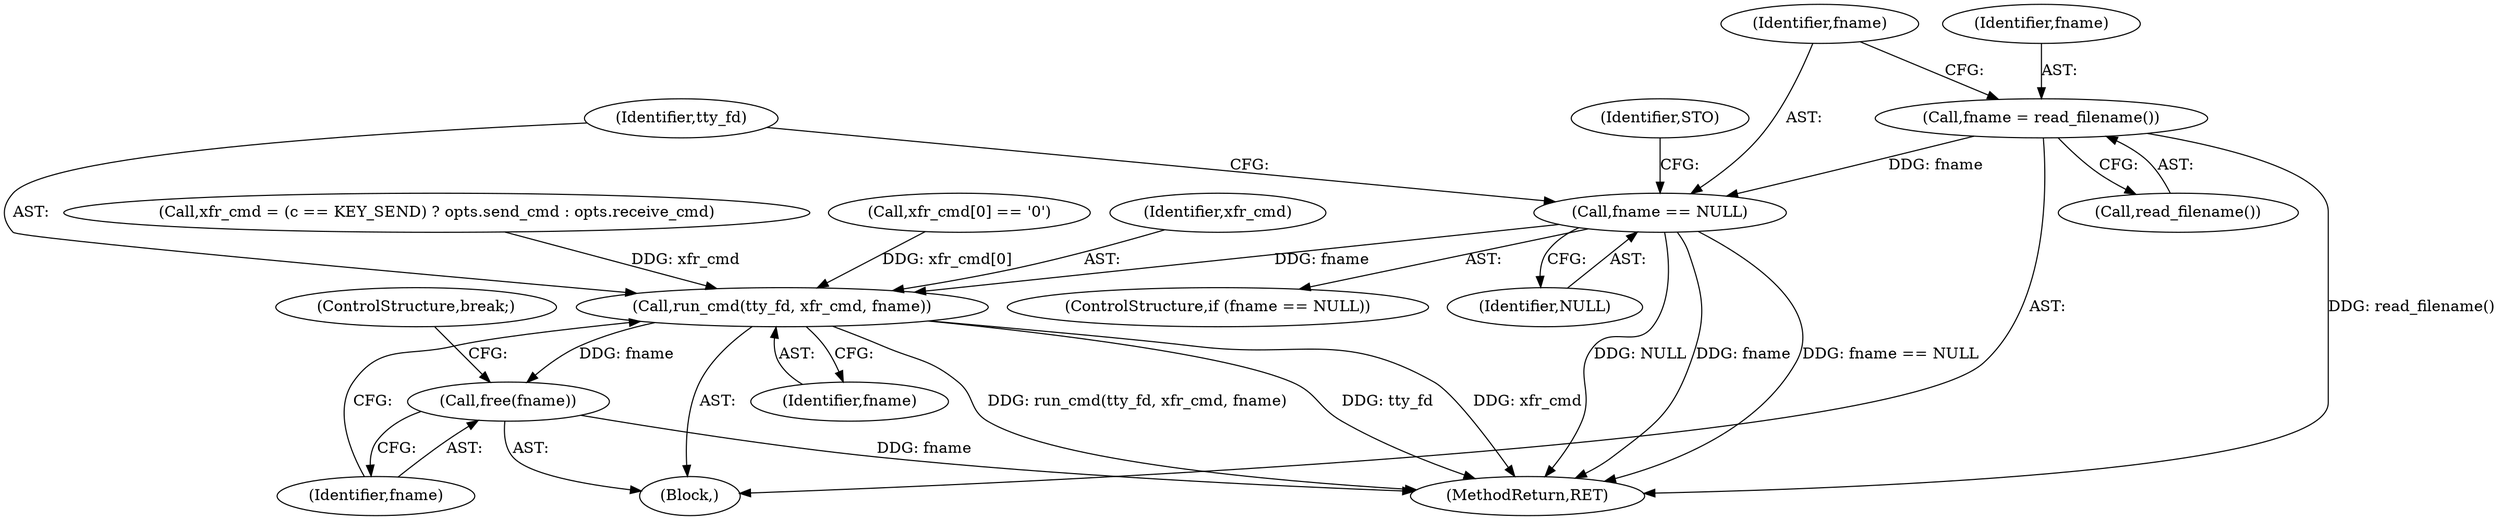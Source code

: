 digraph "0_picocom_1ebc60b20fbe9a02436d5cbbf8951714e749ddb1@API" {
"1000450" [label="(Call,fname = read_filename())"];
"1000454" [label="(Call,fname == NULL)"];
"1000462" [label="(Call,run_cmd(tty_fd, xfr_cmd, fname))"];
"1000466" [label="(Call,free(fname))"];
"1000452" [label="(Call,read_filename())"];
"1000465" [label="(Identifier,fname)"];
"1000459" [label="(Identifier,STO)"];
"1000455" [label="(Identifier,fname)"];
"1000454" [label="(Call,fname == NULL)"];
"1000462" [label="(Call,run_cmd(tty_fd, xfr_cmd, fname))"];
"1000467" [label="(Identifier,fname)"];
"1000453" [label="(ControlStructure,if (fname == NULL))"];
"1000427" [label="(Call,xfr_cmd = (c == KEY_SEND) ? opts.send_cmd : opts.receive_cmd)"];
"1000440" [label="(Call,xfr_cmd[0] == '\0')"];
"1000468" [label="(ControlStructure,break;)"];
"1000450" [label="(Call,fname = read_filename())"];
"1000116" [label="(Block,)"];
"1000466" [label="(Call,free(fname))"];
"1000480" [label="(MethodReturn,RET)"];
"1000464" [label="(Identifier,xfr_cmd)"];
"1000463" [label="(Identifier,tty_fd)"];
"1000456" [label="(Identifier,NULL)"];
"1000451" [label="(Identifier,fname)"];
"1000450" -> "1000116"  [label="AST: "];
"1000450" -> "1000452"  [label="CFG: "];
"1000451" -> "1000450"  [label="AST: "];
"1000452" -> "1000450"  [label="AST: "];
"1000455" -> "1000450"  [label="CFG: "];
"1000450" -> "1000480"  [label="DDG: read_filename()"];
"1000450" -> "1000454"  [label="DDG: fname"];
"1000454" -> "1000453"  [label="AST: "];
"1000454" -> "1000456"  [label="CFG: "];
"1000455" -> "1000454"  [label="AST: "];
"1000456" -> "1000454"  [label="AST: "];
"1000459" -> "1000454"  [label="CFG: "];
"1000463" -> "1000454"  [label="CFG: "];
"1000454" -> "1000480"  [label="DDG: fname"];
"1000454" -> "1000480"  [label="DDG: fname == NULL"];
"1000454" -> "1000480"  [label="DDG: NULL"];
"1000454" -> "1000462"  [label="DDG: fname"];
"1000462" -> "1000116"  [label="AST: "];
"1000462" -> "1000465"  [label="CFG: "];
"1000463" -> "1000462"  [label="AST: "];
"1000464" -> "1000462"  [label="AST: "];
"1000465" -> "1000462"  [label="AST: "];
"1000467" -> "1000462"  [label="CFG: "];
"1000462" -> "1000480"  [label="DDG: tty_fd"];
"1000462" -> "1000480"  [label="DDG: xfr_cmd"];
"1000462" -> "1000480"  [label="DDG: run_cmd(tty_fd, xfr_cmd, fname)"];
"1000427" -> "1000462"  [label="DDG: xfr_cmd"];
"1000440" -> "1000462"  [label="DDG: xfr_cmd[0]"];
"1000462" -> "1000466"  [label="DDG: fname"];
"1000466" -> "1000116"  [label="AST: "];
"1000466" -> "1000467"  [label="CFG: "];
"1000467" -> "1000466"  [label="AST: "];
"1000468" -> "1000466"  [label="CFG: "];
"1000466" -> "1000480"  [label="DDG: fname"];
}
